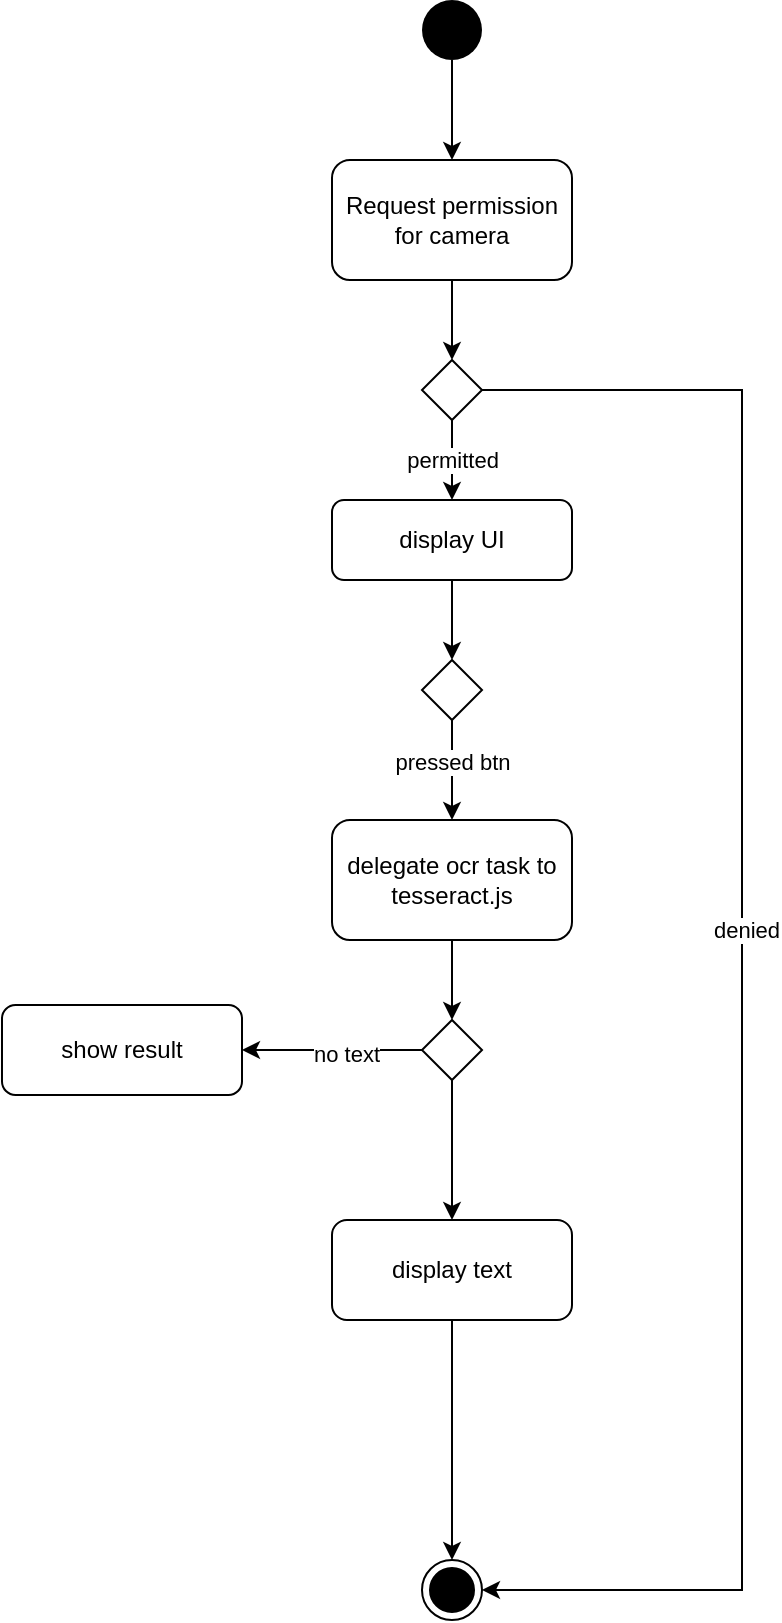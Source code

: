 <mxfile>
    <diagram id="1HH7Q2oP7HpRjvGHx_gv" name="Page-1">
        <mxGraphModel dx="1287" dy="904" grid="1" gridSize="10" guides="1" tooltips="1" connect="1" arrows="1" fold="1" page="1" pageScale="1" pageWidth="850" pageHeight="1100" math="0" shadow="0">
            <root>
                <mxCell id="0"/>
                <mxCell id="1" parent="0"/>
                <mxCell id="3" style="edgeStyle=orthogonalEdgeStyle;rounded=0;orthogonalLoop=1;jettySize=auto;html=1;" parent="1" source="2" edge="1" target="7">
                    <mxGeometry relative="1" as="geometry">
                        <mxPoint x="425" y="200" as="targetPoint"/>
                    </mxGeometry>
                </mxCell>
                <mxCell id="2" value="" style="ellipse;fillColor=#000000;strokeColor=none;" parent="1" vertex="1">
                    <mxGeometry x="410" y="90" width="30" height="30" as="geometry"/>
                </mxCell>
                <mxCell id="4" value="" style="ellipse;html=1;shape=endState;fillColor=#000000;strokeColor=#000000;" parent="1" vertex="1">
                    <mxGeometry x="410" y="870" width="30" height="30" as="geometry"/>
                </mxCell>
                <mxCell id="5" value="" style="rhombus;" parent="1" vertex="1">
                    <mxGeometry x="410" y="420" width="30" height="30" as="geometry"/>
                </mxCell>
                <mxCell id="10" style="edgeStyle=orthogonalEdgeStyle;rounded=0;orthogonalLoop=1;jettySize=auto;html=1;entryX=0.5;entryY=0;entryDx=0;entryDy=0;" edge="1" parent="1" source="7" target="8">
                    <mxGeometry relative="1" as="geometry"/>
                </mxCell>
                <mxCell id="7" value="Request permission for camera" style="rounded=1;whiteSpace=wrap;html=1;" vertex="1" parent="1">
                    <mxGeometry x="365" y="170" width="120" height="60" as="geometry"/>
                </mxCell>
                <mxCell id="16" style="edgeStyle=orthogonalEdgeStyle;rounded=0;orthogonalLoop=1;jettySize=auto;html=1;entryX=0.5;entryY=0;entryDx=0;entryDy=0;" edge="1" parent="1" source="8" target="11">
                    <mxGeometry relative="1" as="geometry"/>
                </mxCell>
                <mxCell id="33" value="permitted" style="edgeLabel;html=1;align=center;verticalAlign=middle;resizable=0;points=[];" vertex="1" connectable="0" parent="16">
                    <mxGeometry x="0.094" y="3" relative="1" as="geometry">
                        <mxPoint x="-3" y="-2" as="offset"/>
                    </mxGeometry>
                </mxCell>
                <mxCell id="8" value="" style="rhombus;" vertex="1" parent="1">
                    <mxGeometry x="410" y="270" width="30" height="30" as="geometry"/>
                </mxCell>
                <mxCell id="18" style="edgeStyle=orthogonalEdgeStyle;rounded=0;orthogonalLoop=1;jettySize=auto;html=1;entryX=0.5;entryY=0;entryDx=0;entryDy=0;" edge="1" parent="1" source="11" target="5">
                    <mxGeometry relative="1" as="geometry">
                        <mxPoint x="425" y="440" as="targetPoint"/>
                    </mxGeometry>
                </mxCell>
                <mxCell id="11" value="display UI" style="rounded=1;whiteSpace=wrap;html=1;" vertex="1" parent="1">
                    <mxGeometry x="365" y="340" width="120" height="40" as="geometry"/>
                </mxCell>
                <mxCell id="15" style="edgeStyle=orthogonalEdgeStyle;rounded=0;orthogonalLoop=1;jettySize=auto;html=1;entryX=1;entryY=0.5;entryDx=0;entryDy=0;" edge="1" parent="1" source="8" target="4">
                    <mxGeometry relative="1" as="geometry">
                        <mxPoint x="440" y="735" as="targetPoint"/>
                        <mxPoint x="440.0" y="285.0" as="sourcePoint"/>
                        <Array as="points">
                            <mxPoint x="570" y="285"/>
                            <mxPoint x="570" y="885"/>
                        </Array>
                    </mxGeometry>
                </mxCell>
                <mxCell id="32" value="denied" style="edgeLabel;html=1;align=center;verticalAlign=middle;resizable=0;points=[];" vertex="1" connectable="0" parent="15">
                    <mxGeometry x="-0.07" y="2" relative="1" as="geometry">
                        <mxPoint as="offset"/>
                    </mxGeometry>
                </mxCell>
                <mxCell id="20" style="edgeStyle=orthogonalEdgeStyle;rounded=0;orthogonalLoop=1;jettySize=auto;html=1;exitX=0.5;exitY=1;exitDx=0;exitDy=0;" edge="1" parent="1" source="5" target="19">
                    <mxGeometry relative="1" as="geometry">
                        <mxPoint x="425" y="480" as="sourcePoint"/>
                    </mxGeometry>
                </mxCell>
                <mxCell id="27" value="pressed btn" style="edgeLabel;html=1;align=center;verticalAlign=middle;resizable=0;points=[];" vertex="1" connectable="0" parent="20">
                    <mxGeometry x="-0.426" y="-2" relative="1" as="geometry">
                        <mxPoint x="2" y="6" as="offset"/>
                    </mxGeometry>
                </mxCell>
                <mxCell id="22" value="" style="edgeStyle=orthogonalEdgeStyle;rounded=0;orthogonalLoop=1;jettySize=auto;html=1;" edge="1" parent="1" source="19" target="21">
                    <mxGeometry relative="1" as="geometry">
                        <Array as="points">
                            <mxPoint x="425" y="630"/>
                            <mxPoint x="425" y="630"/>
                        </Array>
                    </mxGeometry>
                </mxCell>
                <mxCell id="19" value="delegate ocr task to tesseract.js" style="rounded=1;whiteSpace=wrap;html=1;" vertex="1" parent="1">
                    <mxGeometry x="365" y="500" width="120" height="60" as="geometry"/>
                </mxCell>
                <mxCell id="26" style="edgeStyle=orthogonalEdgeStyle;rounded=0;orthogonalLoop=1;jettySize=auto;html=1;entryX=1;entryY=0.5;entryDx=0;entryDy=0;" edge="1" parent="1" source="21" target="24">
                    <mxGeometry relative="1" as="geometry"/>
                </mxCell>
                <mxCell id="28" value="no text" style="edgeLabel;html=1;align=center;verticalAlign=middle;resizable=0;points=[];" vertex="1" connectable="0" parent="26">
                    <mxGeometry x="-0.141" y="2" relative="1" as="geometry">
                        <mxPoint as="offset"/>
                    </mxGeometry>
                </mxCell>
                <mxCell id="30" style="edgeStyle=orthogonalEdgeStyle;rounded=0;orthogonalLoop=1;jettySize=auto;html=1;entryX=0.5;entryY=0;entryDx=0;entryDy=0;" edge="1" parent="1" source="21" target="29">
                    <mxGeometry relative="1" as="geometry"/>
                </mxCell>
                <mxCell id="21" value="" style="rhombus;direction=south;" vertex="1" parent="1">
                    <mxGeometry x="410" y="600" width="30" height="30" as="geometry"/>
                </mxCell>
                <mxCell id="24" value="show result" style="rounded=1;whiteSpace=wrap;html=1;" vertex="1" parent="1">
                    <mxGeometry x="200" y="592.5" width="120" height="45" as="geometry"/>
                </mxCell>
                <mxCell id="31" style="edgeStyle=orthogonalEdgeStyle;rounded=0;orthogonalLoop=1;jettySize=auto;html=1;" edge="1" parent="1" source="29" target="4">
                    <mxGeometry relative="1" as="geometry"/>
                </mxCell>
                <mxCell id="29" value="display text" style="rounded=1;whiteSpace=wrap;html=1;" vertex="1" parent="1">
                    <mxGeometry x="365" y="700" width="120" height="50" as="geometry"/>
                </mxCell>
            </root>
        </mxGraphModel>
    </diagram>
</mxfile>